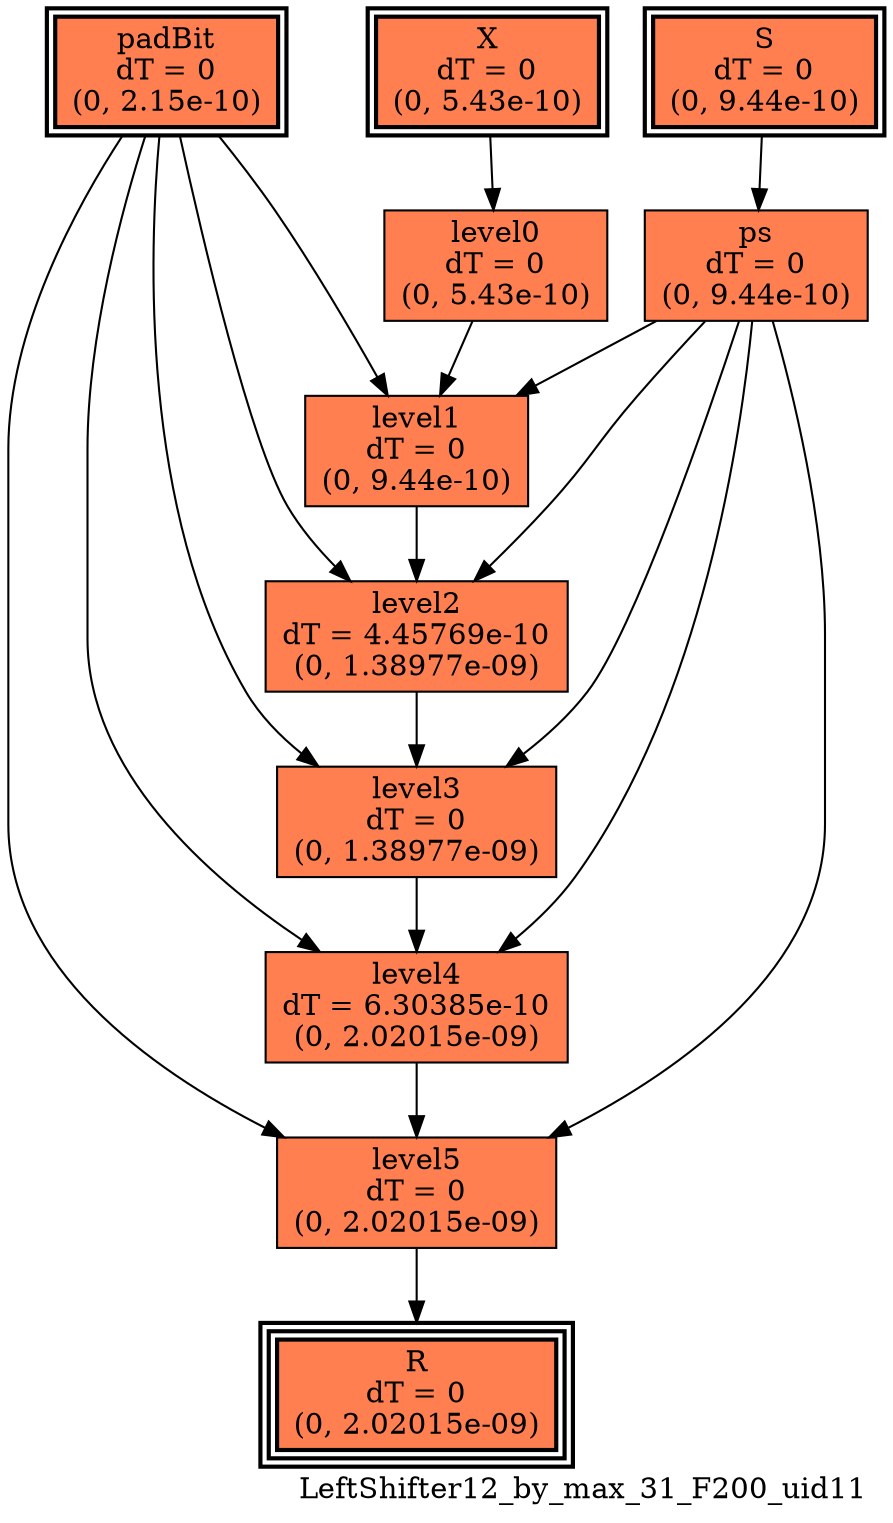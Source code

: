 digraph LeftShifter12_by_max_31_F200_uid11
{
	//graph drawing options
	label=LeftShifter12_by_max_31_F200_uid11;
	labelloc=bottom;
	labeljust=right;
	ratio=auto;
	nodesep=0.25;
	ranksep=0.5;

	//input/output signals of operator LeftShifter12_by_max_31_F200_uid11
	X__LeftShifter12_by_max_31_F200_uid11 [ label="X\ndT = 0\n(0, 5.43e-10)", shape=box, color=black, style="bold, filled", fillcolor=coral, peripheries=2 ];
	S__LeftShifter12_by_max_31_F200_uid11 [ label="S\ndT = 0\n(0, 9.44e-10)", shape=box, color=black, style="bold, filled", fillcolor=coral, peripheries=2 ];
	padBit__LeftShifter12_by_max_31_F200_uid11 [ label="padBit\ndT = 0\n(0, 2.15e-10)", shape=box, color=black, style="bold, filled", fillcolor=coral, peripheries=2 ];
	R__LeftShifter12_by_max_31_F200_uid11 [ label="R\ndT = 0\n(0, 2.02015e-09)", shape=box, color=black, style="bold, filled", fillcolor=coral, peripheries=3 ];
	{rank=same X__LeftShifter12_by_max_31_F200_uid11, S__LeftShifter12_by_max_31_F200_uid11, padBit__LeftShifter12_by_max_31_F200_uid11};
	{rank=same R__LeftShifter12_by_max_31_F200_uid11};
	//internal signals of operator LeftShifter12_by_max_31_F200_uid11
	ps__LeftShifter12_by_max_31_F200_uid11 [ label="ps\ndT = 0\n(0, 9.44e-10)", shape=box, color=black, style=filled, fillcolor=coral, peripheries=1 ];
	level0__LeftShifter12_by_max_31_F200_uid11 [ label="level0\ndT = 0\n(0, 5.43e-10)", shape=box, color=black, style=filled, fillcolor=coral, peripheries=1 ];
	level1__LeftShifter12_by_max_31_F200_uid11 [ label="level1\ndT = 0\n(0, 9.44e-10)", shape=box, color=black, style=filled, fillcolor=coral, peripheries=1 ];
	level2__LeftShifter12_by_max_31_F200_uid11 [ label="level2\ndT = 4.45769e-10\n(0, 1.38977e-09)", shape=box, color=black, style=filled, fillcolor=coral, peripheries=1 ];
	level3__LeftShifter12_by_max_31_F200_uid11 [ label="level3\ndT = 0\n(0, 1.38977e-09)", shape=box, color=black, style=filled, fillcolor=coral, peripheries=1 ];
	level4__LeftShifter12_by_max_31_F200_uid11 [ label="level4\ndT = 6.30385e-10\n(0, 2.02015e-09)", shape=box, color=black, style=filled, fillcolor=coral, peripheries=1 ];
	level5__LeftShifter12_by_max_31_F200_uid11 [ label="level5\ndT = 0\n(0, 2.02015e-09)", shape=box, color=black, style=filled, fillcolor=coral, peripheries=1 ];

	//subcomponents of operator LeftShifter12_by_max_31_F200_uid11

	//input and internal signal connections of operator LeftShifter12_by_max_31_F200_uid11
	X__LeftShifter12_by_max_31_F200_uid11 -> level0__LeftShifter12_by_max_31_F200_uid11 [ arrowhead=normal, arrowsize=1.0, arrowtail=normal, color=black, dir=forward  ];
	S__LeftShifter12_by_max_31_F200_uid11 -> ps__LeftShifter12_by_max_31_F200_uid11 [ arrowhead=normal, arrowsize=1.0, arrowtail=normal, color=black, dir=forward  ];
	padBit__LeftShifter12_by_max_31_F200_uid11 -> level1__LeftShifter12_by_max_31_F200_uid11 [ arrowhead=normal, arrowsize=1.0, arrowtail=normal, color=black, dir=forward  ];
	padBit__LeftShifter12_by_max_31_F200_uid11 -> level2__LeftShifter12_by_max_31_F200_uid11 [ arrowhead=normal, arrowsize=1.0, arrowtail=normal, color=black, dir=forward  ];
	padBit__LeftShifter12_by_max_31_F200_uid11 -> level3__LeftShifter12_by_max_31_F200_uid11 [ arrowhead=normal, arrowsize=1.0, arrowtail=normal, color=black, dir=forward  ];
	padBit__LeftShifter12_by_max_31_F200_uid11 -> level4__LeftShifter12_by_max_31_F200_uid11 [ arrowhead=normal, arrowsize=1.0, arrowtail=normal, color=black, dir=forward  ];
	padBit__LeftShifter12_by_max_31_F200_uid11 -> level5__LeftShifter12_by_max_31_F200_uid11 [ arrowhead=normal, arrowsize=1.0, arrowtail=normal, color=black, dir=forward  ];
	ps__LeftShifter12_by_max_31_F200_uid11 -> level1__LeftShifter12_by_max_31_F200_uid11 [ arrowhead=normal, arrowsize=1.0, arrowtail=normal, color=black, dir=forward  ];
	ps__LeftShifter12_by_max_31_F200_uid11 -> level2__LeftShifter12_by_max_31_F200_uid11 [ arrowhead=normal, arrowsize=1.0, arrowtail=normal, color=black, dir=forward  ];
	ps__LeftShifter12_by_max_31_F200_uid11 -> level3__LeftShifter12_by_max_31_F200_uid11 [ arrowhead=normal, arrowsize=1.0, arrowtail=normal, color=black, dir=forward  ];
	ps__LeftShifter12_by_max_31_F200_uid11 -> level4__LeftShifter12_by_max_31_F200_uid11 [ arrowhead=normal, arrowsize=1.0, arrowtail=normal, color=black, dir=forward  ];
	ps__LeftShifter12_by_max_31_F200_uid11 -> level5__LeftShifter12_by_max_31_F200_uid11 [ arrowhead=normal, arrowsize=1.0, arrowtail=normal, color=black, dir=forward  ];
	level0__LeftShifter12_by_max_31_F200_uid11 -> level1__LeftShifter12_by_max_31_F200_uid11 [ arrowhead=normal, arrowsize=1.0, arrowtail=normal, color=black, dir=forward  ];
	level1__LeftShifter12_by_max_31_F200_uid11 -> level2__LeftShifter12_by_max_31_F200_uid11 [ arrowhead=normal, arrowsize=1.0, arrowtail=normal, color=black, dir=forward  ];
	level2__LeftShifter12_by_max_31_F200_uid11 -> level3__LeftShifter12_by_max_31_F200_uid11 [ arrowhead=normal, arrowsize=1.0, arrowtail=normal, color=black, dir=forward  ];
	level3__LeftShifter12_by_max_31_F200_uid11 -> level4__LeftShifter12_by_max_31_F200_uid11 [ arrowhead=normal, arrowsize=1.0, arrowtail=normal, color=black, dir=forward  ];
	level4__LeftShifter12_by_max_31_F200_uid11 -> level5__LeftShifter12_by_max_31_F200_uid11 [ arrowhead=normal, arrowsize=1.0, arrowtail=normal, color=black, dir=forward  ];
	level5__LeftShifter12_by_max_31_F200_uid11 -> R__LeftShifter12_by_max_31_F200_uid11 [ arrowhead=normal, arrowsize=1.0, arrowtail=normal, color=black, dir=forward  ];
}

